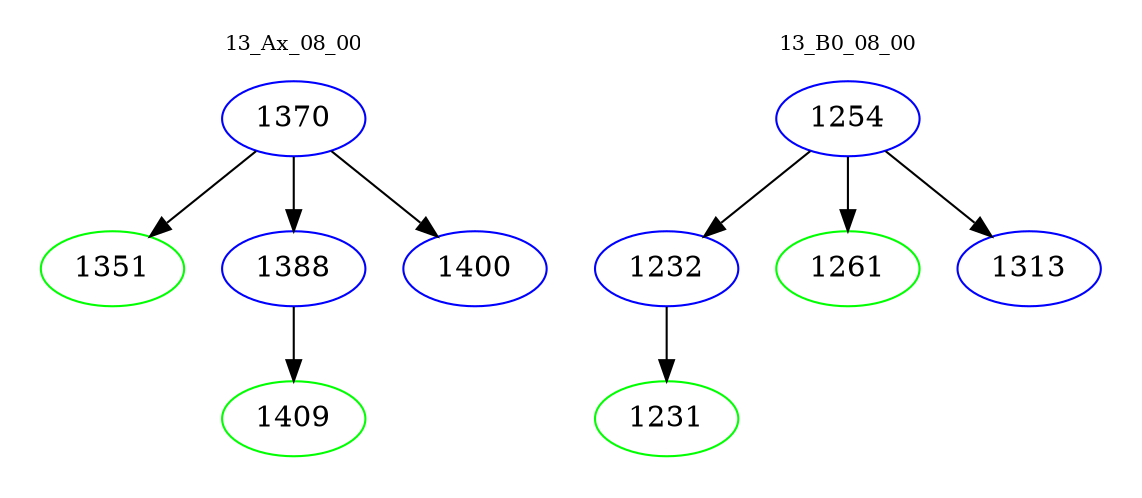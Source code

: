 digraph{
subgraph cluster_0 {
color = white
label = "13_Ax_08_00";
fontsize=10;
T0_1370 [label="1370", color="blue"]
T0_1370 -> T0_1351 [color="black"]
T0_1351 [label="1351", color="green"]
T0_1370 -> T0_1388 [color="black"]
T0_1388 [label="1388", color="blue"]
T0_1388 -> T0_1409 [color="black"]
T0_1409 [label="1409", color="green"]
T0_1370 -> T0_1400 [color="black"]
T0_1400 [label="1400", color="blue"]
}
subgraph cluster_1 {
color = white
label = "13_B0_08_00";
fontsize=10;
T1_1254 [label="1254", color="blue"]
T1_1254 -> T1_1232 [color="black"]
T1_1232 [label="1232", color="blue"]
T1_1232 -> T1_1231 [color="black"]
T1_1231 [label="1231", color="green"]
T1_1254 -> T1_1261 [color="black"]
T1_1261 [label="1261", color="green"]
T1_1254 -> T1_1313 [color="black"]
T1_1313 [label="1313", color="blue"]
}
}
